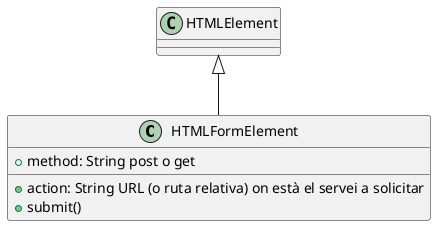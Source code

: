 @startuml form 
class HTMLFormElement {
    + action: String URL (o ruta relativa) on està el servei a solicitar
    + method: String post o get

    + submit()
}
HTMLElement <|-- HTMLFormElement
@enduml